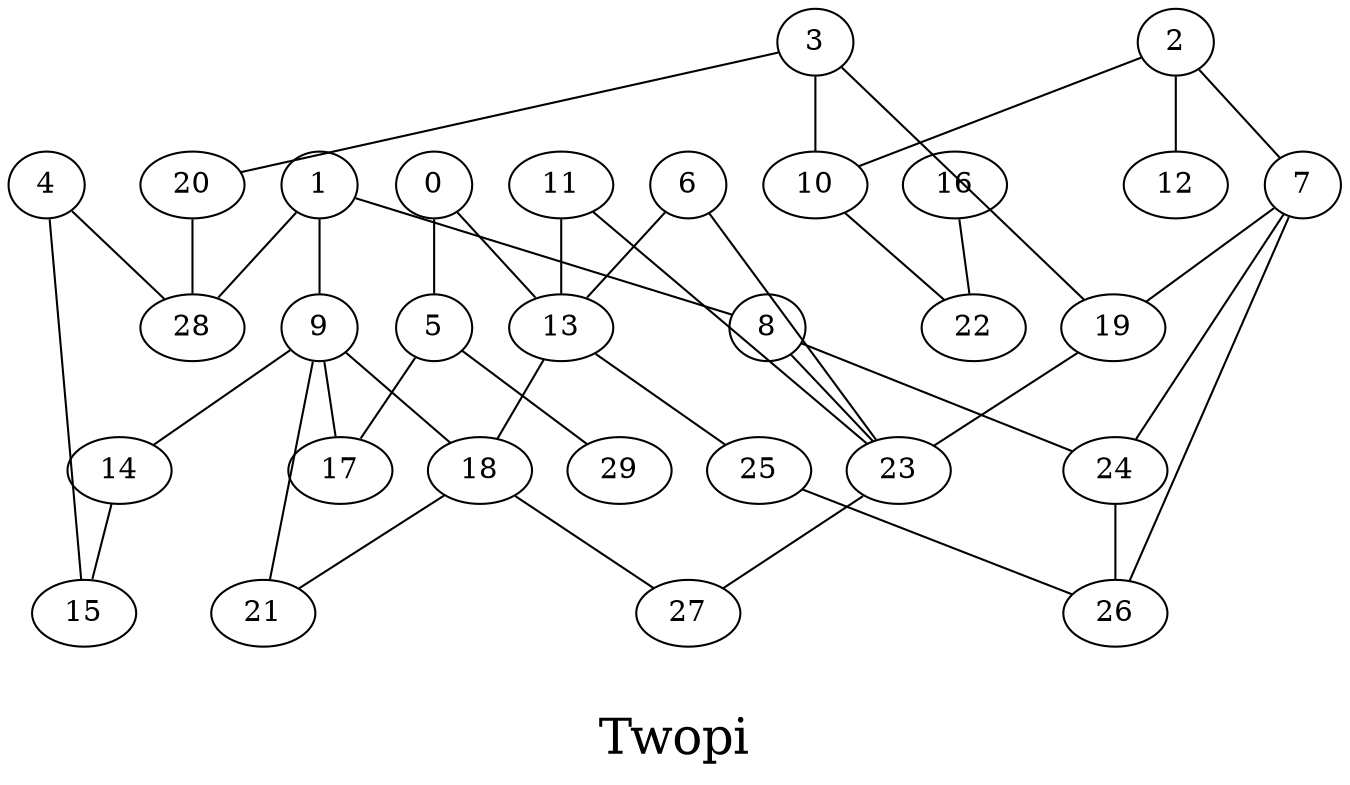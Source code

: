 /*****
Twopi
*****/

graph G {
  graph [splines=false overlap=false]
  node  [shape=ellipse, width=0.3, height=0.3]
  0 ;
  5 ;
  13 ;
  1 ;
  8 ;
  9 ;
  28 ;
  2 ;
  7 ;
  10 ;
  12 ;
  3 ;
  19 ;
  20 ;
  4 ;
  15 ;
  17 ;
  29 ;
  6 ;
  23 ;
  24 ;
  26 ;
  14 ;
  18 ;
  21 ;
  22 ;
  11 ;
  25 ;
  16 ;
  27 ;
  0 -- 5;
  0 -- 13;
  5 -- 17;
  5 -- 29;
  13 -- 18;
  13 -- 25;
  1 -- 8;
  1 -- 9;
  1 -- 28;
  8 -- 23;
  8 -- 24;
  9 -- 14;
  9 -- 17;
  9 -- 18;
  9 -- 21;
  2 -- 7;
  2 -- 10;
  2 -- 12;
  7 -- 19;
  7 -- 24;
  7 -- 26;
  10 -- 22;
  3 -- 10;
  3 -- 19;
  3 -- 20;
  19 -- 23;
  20 -- 28;
  4 -- 15;
  4 -- 28;
  6 -- 13;
  6 -- 23;
  23 -- 27;
  24 -- 26;
  14 -- 15;
  18 -- 21;
  18 -- 27;
  11 -- 13;
  11 -- 23;
  25 -- 26;
  16 -- 22;
  label = "\nTwopi\n";  fontsize=24;
}
